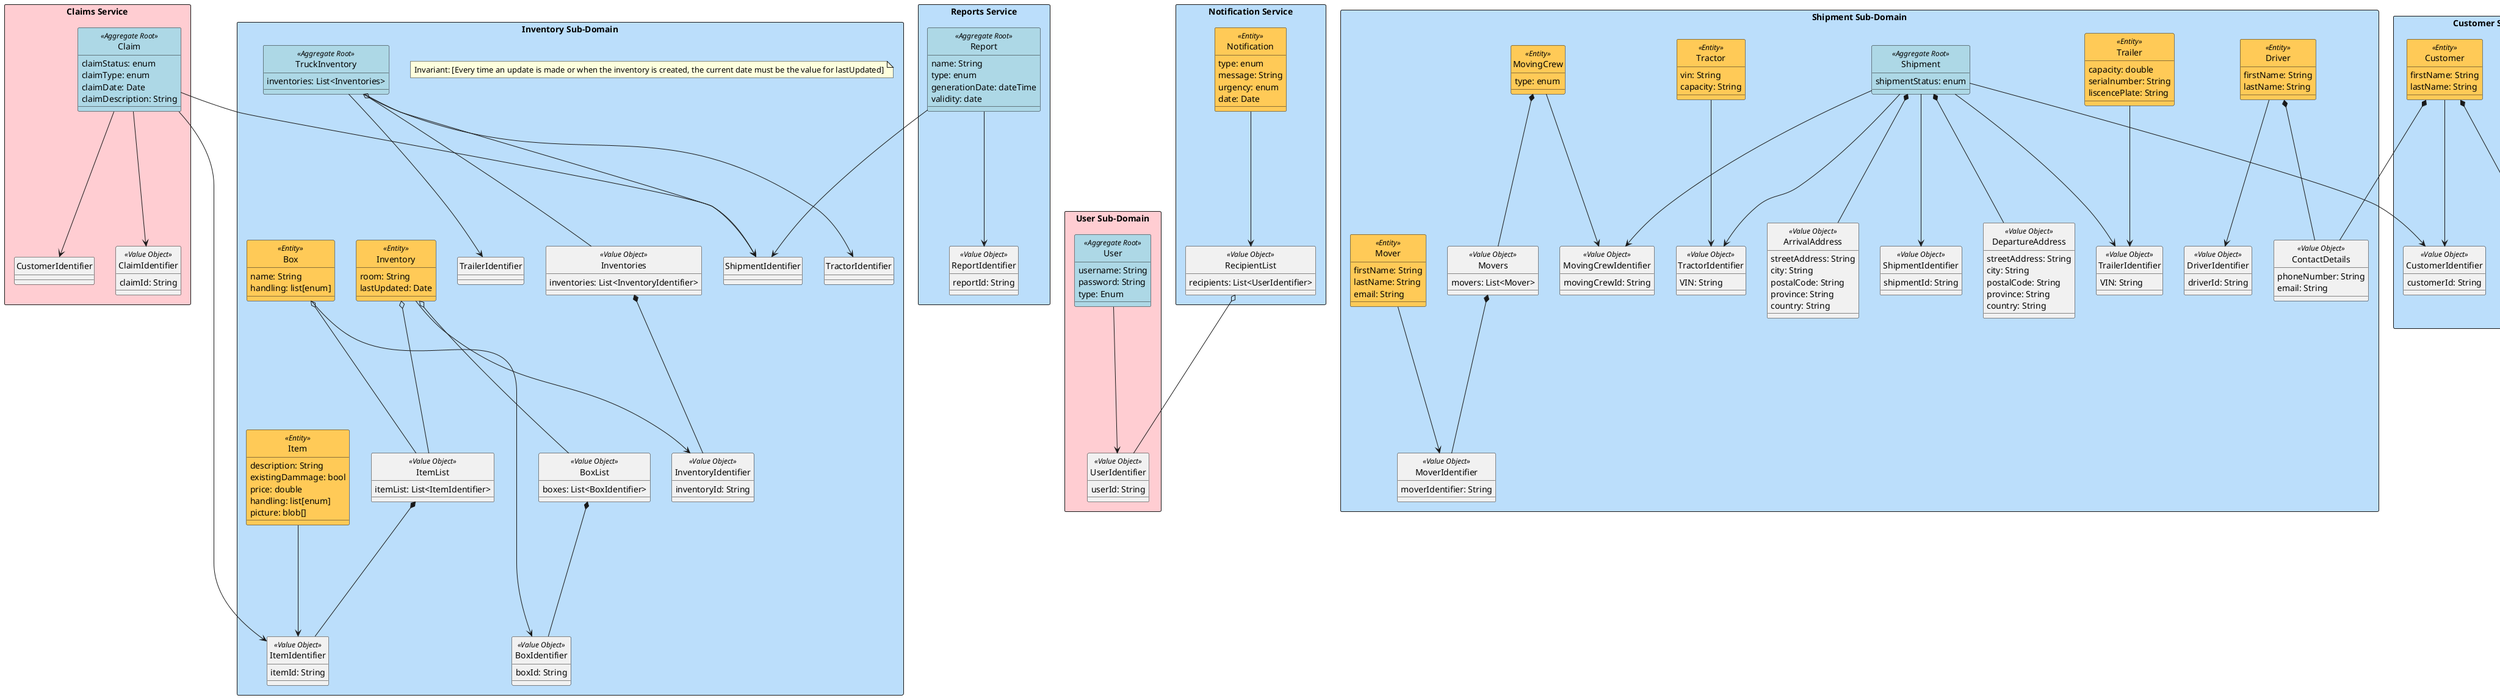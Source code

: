 @startuml
hide circle

!define ENTITY(entityName) class entityName << Entity >>
!define AGGREGATE_ROOT(aggregateRootName) class aggregateRootName << Aggregate Root >>
!define VALUE_OBJECT(valueObjectName) class valueObjectName << Value Object >>
!pragma useVerticalIf on

skinparam package {
    BackgroundColor<<Entity>> LightCyan
    BackgroundColor<<Aggregate Root>> LightGreen
    BackgroundColor<<Value Object>> LightGray
}

Package "Inventory Sub-Domain" <<Rectangle>> #BBDEFB{

    note "Invariant: [Every time an update is made or when the inventory is created, the current date must be the value for lastUpdated]" as inventoryInvariant1

    AGGREGATE_ROOT(TruckInventory) #lightblue{
        inventories: List<Inventories>
    }
    ENTITY(Inventory) #FFCA57{
        room: String
        lastUpdated: Date
    }

    VALUE_OBJECT(InventoryIdentifier){
        inventoryId: String
    }

    VALUE_OBJECT(Inventories){
        inventories: List<InventoryIdentifier>
    }

    VALUE_OBJECT(BoxList){
        boxes: List<BoxIdentifier>
    }

    ENTITY(Box) #FFCA57 {
        name: String
        handling: list[enum]
    }

    VALUE_OBJECT(ItemList){
        itemList: List<ItemIdentifier>
    }

    VALUE_OBJECT(BoxIdentifier) {
        boxId: String
    }

    ENTITY(Item) #FFCA57 {
        description: String
        existingDammage: bool
        price: double
        handling: list[enum]
        picture: blob[]
    }

    VALUE_OBJECT(ItemIdentifier){
        itemId: String
    }

    'Relationship details
    TruckInventory ----> ShipmentIdentifier
    BoxList *---- BoxIdentifier
    TruckInventory ----> TractorIdentifier
    TruckInventory o---- Inventories
    TruckInventory ----> TrailerIdentifier
    Inventories *---- InventoryIdentifier
    Inventory ----> InventoryIdentifier
    Item ---=> ItemIdentifier
    Box ----> BoxIdentifier
    Box o---- ItemList
    ItemList *---- ItemIdentifier
    Inventory o---- BoxList
    Inventory o---- ItemList
}
Package "User Sub-Domain" <<Rectangle>> #FFCDD2{
    AGGREGATE_ROOT(User) #lightblue{
        username: String
        password: String
        type: Enum
    }
    VALUE_OBJECT(UserIdentifier){
        userId: String
    }
    User ----> UserIdentifier
}


Package "Notification Service" <<Rectangle>> #BBDEFB{
    ENTITY(Notification) #FFCA57 {
        type: enum
        message: String
        urgency: enum
        date: Date
    }
    VALUE_OBJECT(RecipientList){
        recipients: List<UserIdentifier>
    }

    Notification ----> RecipientList
    RecipientList o---- UserIdentifier
}

Package "Reports Service" <<Rectangle>> #BBDEFB{
    AGGREGATE_ROOT(Report) #lightblue {
        name: String
        type: enum
        generationDate: dateTime
        validity: date
    }
    VALUE_OBJECT(ReportIdentifier){
        reportId: String
    }
    Report ----> ReportIdentifier
    Report ----> ShipmentIdentifier
}

Package "Claims Service"<<Rectangle>> #FFCDD2{
    AGGREGATE_ROOT(Claim) #lightblue {
        claimStatus: enum
        claimType: enum
        claimDate: Date
        claimDescription: String
    }
    VALUE_OBJECT(ClaimIdentifier){
        claimId: String
    }
    Claim ----> ClaimIdentifier
    Claim ----> ShipmentIdentifier
    Claim ----> CustomerIdentifier
    Claim ----> ItemIdentifier
}


Package "Shipment Sub-Domain" <<Rectangle>> #BBDEFB{

    AGGREGATE_ROOT(Shipment) #lightblue{
        shipmentStatus: enum
    }

    VALUE_OBJECT(DepartureAddress){
        streetAddress: String
        city: String
        postalCode: String
        province: String
        country: String
    }
    VALUE_OBJECT(ArrivalAddress){
        streetAddress: String
        city: String
        postalCode: String
        province: String
        country: String
    }

    VALUE_OBJECT(Movers) {
        movers: List<Mover>
    }

    ENTITY(Driver) #FFCA57{
        firstName: String
        lastName: String
    }

    VALUE_OBJECT(DriverIdentifier){
        driverId: String
    }

    ENTITY(MovingCrew) #FFCA57 {
        type: enum
    }
    ENTITY(Trailer) #FFCA57{
        capacity: double
        serialnumber: String
        liscencePlate: String
    }
    VALUE_OBJECT(TractorIdentifier){
        VIN: String
    }
    VALUE_OBJECT(TrailerIdentifier){
        VIN: String
    }

    VALUE_OBJECT(ContactDetails){
        phoneNumber: String
        email: String
    }
    ENTITY(Mover) #FFCA57 {
        firstName: String
        lastName: String
        email: String
    }

    ENTITY(Tractor) #FFCA57 {
        vin: String
        capacity: String
    }

    VALUE_OBJECT(MovingCrewIdentifier){
        movingCrewId: String
    }

    VALUE_OBJECT(MoverIdentifier) {
        moverIdentifier: String
    }
    VALUE_OBJECT(ShipmentIdentifier){
        shipmentId: String
    }
    Driver *---- ContactDetails
    Movers *---- MoverIdentifier
    MovingCrew *---- Movers
    Shipment ----> MovingCrewIdentifier
    Shipment *---- DepartureAddress
    Shipment *---- ArrivalAddress
    Tractor ----> TractorIdentifier
    Trailer ----> TrailerIdentifier
    MovingCrew ----> MovingCrewIdentifier
    Mover ----> MoverIdentifier
    Driver ----> DriverIdentifier
    Shipment ----> TrailerIdentifier
    Shipment ----> TractorIdentifier
    Shipment ----> ShipmentIdentifier
}



Package "Customer Sub-Domain" <<Rectangle>> #BBDEFB{
    ENTITY(Customer) #FFCA57 {
        firstName: String
        lastName: String
    }
    VALUE_OBJECT(Address){
        streetAddress: String
        city: String
        postalCode: String
        province: String
        country: String
    }
    VALUE_OBJECT(CustomerIdentifier){
        customerId: String
    }

    'Relationship details
    Customer ----> CustomerIdentifier
    Customer *---- Address
    Customer *---- ContactDetails
    Shipment ----> CustomerIdentifier
}




@enduml
